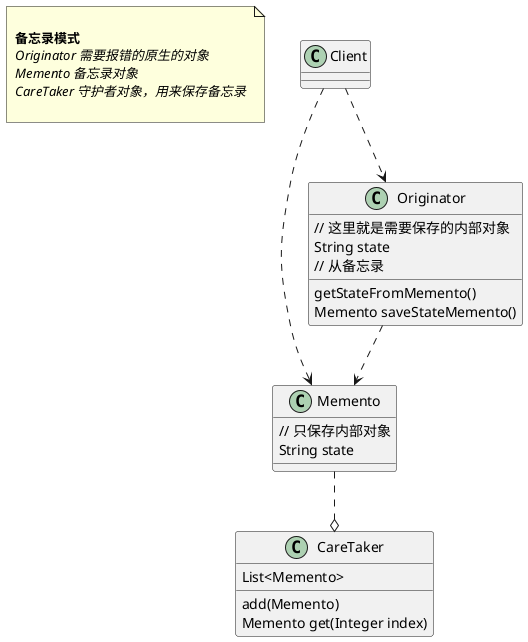 @startuml
'https://plantuml.com/class-diagram
note as N

    <b> 备忘录模式 </b>
    <i> Originator 需要报错的原生的对象 </i>
    <i> Memento 备忘录对象 </i>
    <i> CareTaker 守护者对象，用来保存备忘录 </i>

end note
class Memento{
    // 只保存内部对象
    String state
}
class Originator{
    // 这里就是需要保存的内部对象
    String state
    // 从备忘录
    getStateFromMemento()
    Memento saveStateMemento()
}

class CareTaker{
    List<Memento>
    add(Memento)
    Memento get(Integer index)
}

Memento ..o CareTaker

Originator ..> Memento

Client ..> Memento
Client ..> Originator

@enduml
